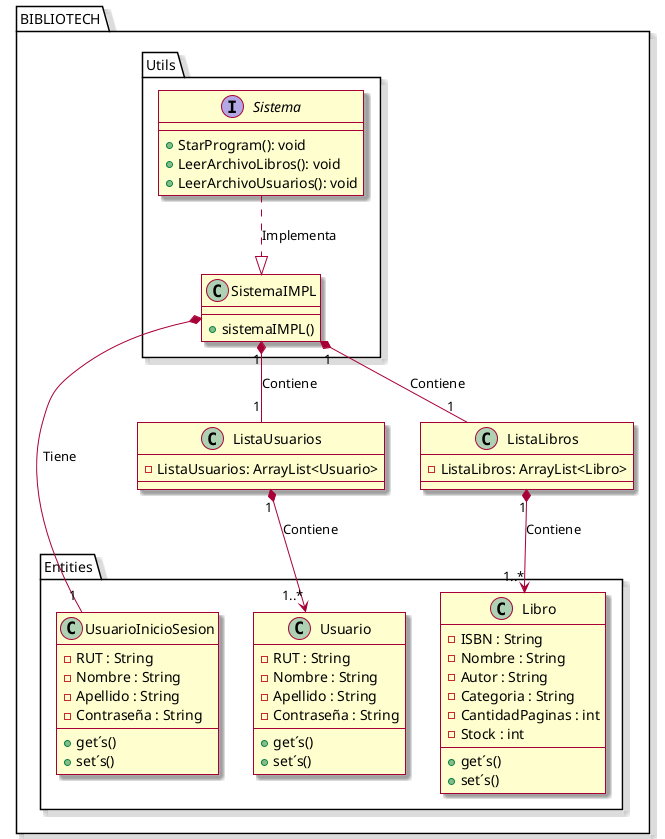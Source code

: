 @startuml
skin rose
package BIBLIOTECH{
package Entities{
class Libro{
- ISBN : String
- Nombre : String
- Autor : String
- Categoria : String
- CantidadPaginas : int
- Stock : int
+ get´s()
+ set´s()
}
class Usuario{
- RUT : String
- Nombre : String
- Apellido : String
- Contraseña : String
+get´s()
+set´s()
}
class UsuarioInicioSesion{
- RUT : String
- Nombre : String
- Apellido : String
- Contraseña : String
+get´s()
+set´s()
}
}
package Utils{
interface Sistema{
+StarProgram(): void
+LeerArchivoLibros(): void
+LeerArchivoUsuarios(): void
}
class SistemaIMPL{
+sistemaIMPL()
}
}
class ListaUsuarios{
-ListaUsuarios: ArrayList<Usuario>
}
class ListaLibros{
-ListaLibros: ArrayList<Libro>
}
SistemaIMPL "1" *-- "1" ListaLibros:Contiene
SistemaIMPL "1" *-- "1" ListaUsuarios:Contiene
ListaLibros "1" *--> "1..*" Libro:Contiene
ListaUsuarios "1" *--> "1..*" Usuario:Contiene
Sistema ..|> SistemaIMPL:Implementa
UsuarioInicioSesion "1"--* SistemaIMPL:Tiene

}

@enduml